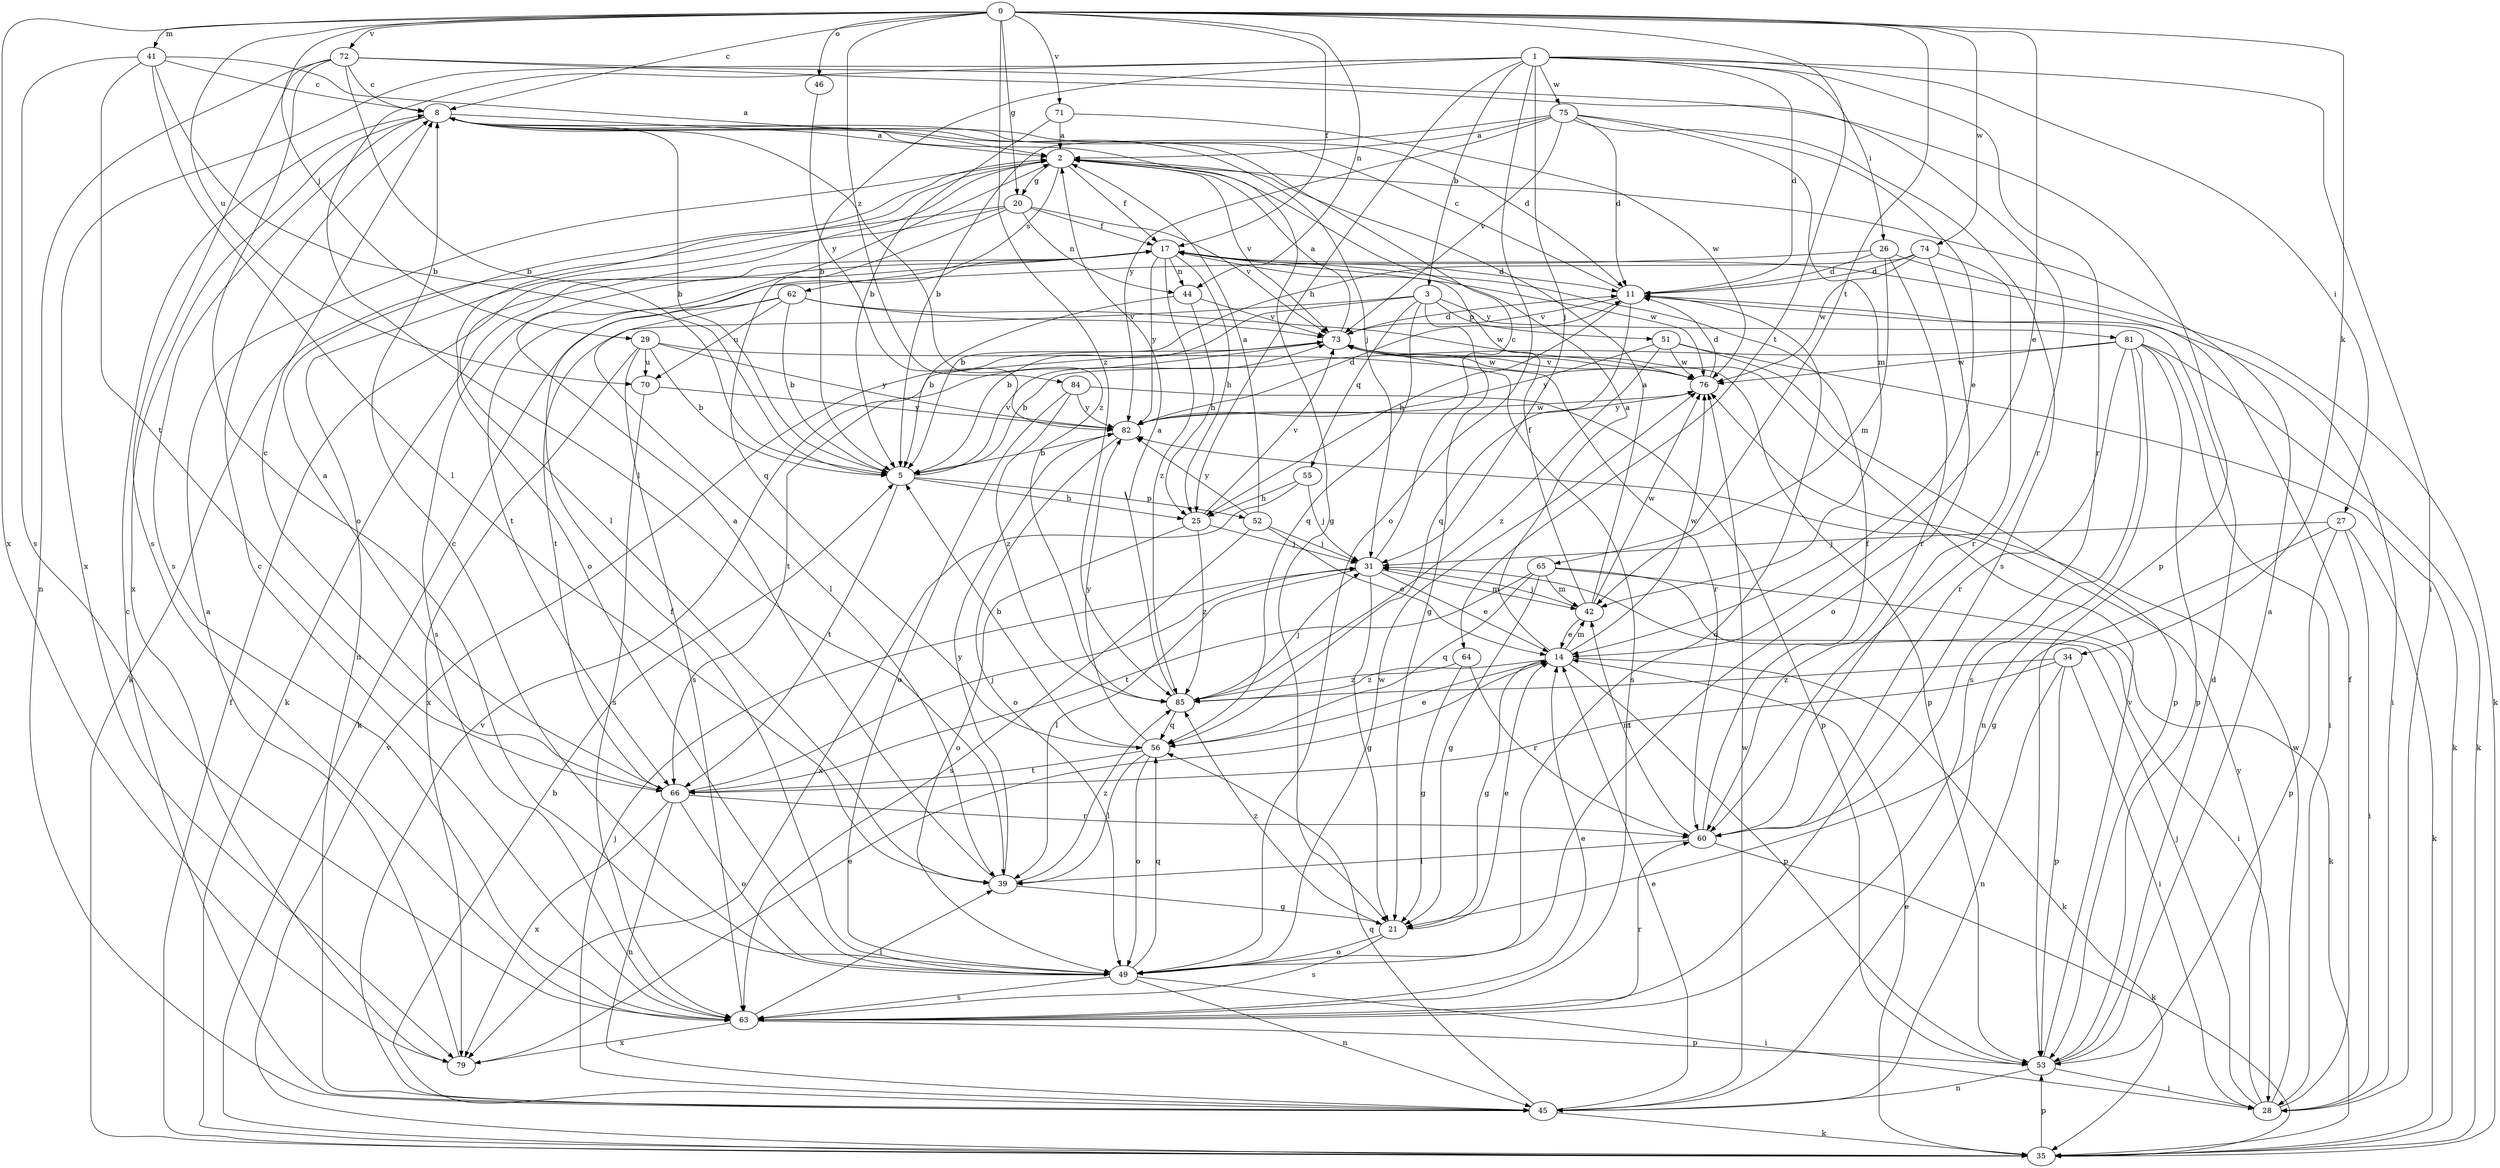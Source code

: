 strict digraph  {
0;
1;
2;
3;
5;
8;
11;
14;
17;
20;
21;
25;
26;
27;
28;
29;
31;
34;
35;
39;
41;
42;
44;
45;
46;
49;
51;
52;
53;
55;
56;
60;
62;
63;
64;
65;
66;
70;
71;
72;
73;
74;
75;
76;
79;
81;
82;
84;
85;
0 -> 8  [label=c];
0 -> 14  [label=e];
0 -> 17  [label=f];
0 -> 20  [label=g];
0 -> 29  [label=j];
0 -> 34  [label=k];
0 -> 41  [label=m];
0 -> 44  [label=n];
0 -> 46  [label=o];
0 -> 64  [label=t];
0 -> 65  [label=t];
0 -> 70  [label=u];
0 -> 71  [label=v];
0 -> 72  [label=v];
0 -> 74  [label=w];
0 -> 79  [label=x];
0 -> 84  [label=z];
0 -> 85  [label=z];
1 -> 3  [label=b];
1 -> 5  [label=b];
1 -> 11  [label=d];
1 -> 25  [label=h];
1 -> 26  [label=i];
1 -> 27  [label=i];
1 -> 28  [label=i];
1 -> 31  [label=j];
1 -> 39  [label=l];
1 -> 49  [label=o];
1 -> 60  [label=r];
1 -> 75  [label=w];
1 -> 79  [label=x];
2 -> 17  [label=f];
2 -> 20  [label=g];
2 -> 39  [label=l];
2 -> 49  [label=o];
2 -> 62  [label=s];
2 -> 73  [label=v];
3 -> 5  [label=b];
3 -> 21  [label=g];
3 -> 51  [label=p];
3 -> 55  [label=q];
3 -> 56  [label=q];
3 -> 66  [label=t];
3 -> 81  [label=y];
5 -> 25  [label=h];
5 -> 52  [label=p];
5 -> 66  [label=t];
5 -> 73  [label=v];
8 -> 2  [label=a];
8 -> 5  [label=b];
8 -> 11  [label=d];
8 -> 21  [label=g];
8 -> 31  [label=j];
8 -> 63  [label=s];
8 -> 79  [label=x];
8 -> 85  [label=z];
11 -> 8  [label=c];
11 -> 25  [label=h];
11 -> 28  [label=i];
11 -> 56  [label=q];
11 -> 73  [label=v];
14 -> 2  [label=a];
14 -> 21  [label=g];
14 -> 35  [label=k];
14 -> 42  [label=m];
14 -> 53  [label=p];
14 -> 76  [label=w];
14 -> 85  [label=z];
17 -> 11  [label=d];
17 -> 25  [label=h];
17 -> 35  [label=k];
17 -> 44  [label=n];
17 -> 63  [label=s];
17 -> 76  [label=w];
17 -> 82  [label=y];
17 -> 85  [label=z];
20 -> 17  [label=f];
20 -> 35  [label=k];
20 -> 44  [label=n];
20 -> 45  [label=n];
20 -> 56  [label=q];
20 -> 73  [label=v];
21 -> 14  [label=e];
21 -> 49  [label=o];
21 -> 63  [label=s];
21 -> 85  [label=z];
25 -> 31  [label=j];
25 -> 49  [label=o];
25 -> 73  [label=v];
25 -> 85  [label=z];
26 -> 11  [label=d];
26 -> 35  [label=k];
26 -> 42  [label=m];
26 -> 60  [label=r];
26 -> 66  [label=t];
27 -> 21  [label=g];
27 -> 28  [label=i];
27 -> 31  [label=j];
27 -> 35  [label=k];
27 -> 53  [label=p];
28 -> 17  [label=f];
28 -> 31  [label=j];
28 -> 76  [label=w];
28 -> 82  [label=y];
29 -> 5  [label=b];
29 -> 60  [label=r];
29 -> 63  [label=s];
29 -> 70  [label=u];
29 -> 79  [label=x];
29 -> 82  [label=y];
31 -> 8  [label=c];
31 -> 14  [label=e];
31 -> 21  [label=g];
31 -> 39  [label=l];
31 -> 42  [label=m];
34 -> 28  [label=i];
34 -> 45  [label=n];
34 -> 53  [label=p];
34 -> 66  [label=t];
34 -> 85  [label=z];
35 -> 14  [label=e];
35 -> 17  [label=f];
35 -> 53  [label=p];
35 -> 73  [label=v];
39 -> 2  [label=a];
39 -> 21  [label=g];
39 -> 82  [label=y];
39 -> 85  [label=z];
41 -> 2  [label=a];
41 -> 5  [label=b];
41 -> 8  [label=c];
41 -> 39  [label=l];
41 -> 63  [label=s];
41 -> 66  [label=t];
42 -> 2  [label=a];
42 -> 14  [label=e];
42 -> 17  [label=f];
42 -> 31  [label=j];
42 -> 76  [label=w];
44 -> 5  [label=b];
44 -> 25  [label=h];
44 -> 73  [label=v];
45 -> 5  [label=b];
45 -> 8  [label=c];
45 -> 14  [label=e];
45 -> 31  [label=j];
45 -> 35  [label=k];
45 -> 56  [label=q];
45 -> 73  [label=v];
45 -> 76  [label=w];
46 -> 82  [label=y];
49 -> 8  [label=c];
49 -> 11  [label=d];
49 -> 17  [label=f];
49 -> 28  [label=i];
49 -> 45  [label=n];
49 -> 56  [label=q];
49 -> 63  [label=s];
49 -> 76  [label=w];
51 -> 35  [label=k];
51 -> 53  [label=p];
51 -> 76  [label=w];
51 -> 82  [label=y];
51 -> 85  [label=z];
52 -> 2  [label=a];
52 -> 14  [label=e];
52 -> 31  [label=j];
52 -> 63  [label=s];
52 -> 82  [label=y];
53 -> 2  [label=a];
53 -> 11  [label=d];
53 -> 28  [label=i];
53 -> 45  [label=n];
53 -> 73  [label=v];
55 -> 25  [label=h];
55 -> 31  [label=j];
55 -> 79  [label=x];
56 -> 5  [label=b];
56 -> 14  [label=e];
56 -> 39  [label=l];
56 -> 49  [label=o];
56 -> 66  [label=t];
56 -> 82  [label=y];
60 -> 17  [label=f];
60 -> 35  [label=k];
60 -> 39  [label=l];
60 -> 42  [label=m];
62 -> 5  [label=b];
62 -> 35  [label=k];
62 -> 39  [label=l];
62 -> 70  [label=u];
62 -> 73  [label=v];
62 -> 76  [label=w];
63 -> 8  [label=c];
63 -> 14  [label=e];
63 -> 39  [label=l];
63 -> 53  [label=p];
63 -> 60  [label=r];
63 -> 79  [label=x];
64 -> 21  [label=g];
64 -> 60  [label=r];
64 -> 85  [label=z];
65 -> 21  [label=g];
65 -> 28  [label=i];
65 -> 35  [label=k];
65 -> 42  [label=m];
65 -> 56  [label=q];
65 -> 66  [label=t];
66 -> 2  [label=a];
66 -> 8  [label=c];
66 -> 31  [label=j];
66 -> 45  [label=n];
66 -> 49  [label=o];
66 -> 60  [label=r];
66 -> 79  [label=x];
70 -> 63  [label=s];
70 -> 82  [label=y];
71 -> 2  [label=a];
71 -> 5  [label=b];
71 -> 76  [label=w];
72 -> 5  [label=b];
72 -> 8  [label=c];
72 -> 45  [label=n];
72 -> 49  [label=o];
72 -> 53  [label=p];
72 -> 60  [label=r];
72 -> 63  [label=s];
73 -> 2  [label=a];
73 -> 11  [label=d];
73 -> 53  [label=p];
73 -> 63  [label=s];
73 -> 66  [label=t];
73 -> 76  [label=w];
74 -> 5  [label=b];
74 -> 11  [label=d];
74 -> 49  [label=o];
74 -> 60  [label=r];
74 -> 76  [label=w];
75 -> 2  [label=a];
75 -> 5  [label=b];
75 -> 11  [label=d];
75 -> 14  [label=e];
75 -> 42  [label=m];
75 -> 63  [label=s];
75 -> 73  [label=v];
75 -> 82  [label=y];
76 -> 11  [label=d];
76 -> 73  [label=v];
76 -> 82  [label=y];
79 -> 2  [label=a];
79 -> 14  [label=e];
81 -> 5  [label=b];
81 -> 28  [label=i];
81 -> 35  [label=k];
81 -> 45  [label=n];
81 -> 53  [label=p];
81 -> 60  [label=r];
81 -> 63  [label=s];
81 -> 76  [label=w];
82 -> 5  [label=b];
82 -> 11  [label=d];
82 -> 49  [label=o];
82 -> 76  [label=w];
84 -> 49  [label=o];
84 -> 53  [label=p];
84 -> 82  [label=y];
84 -> 85  [label=z];
85 -> 2  [label=a];
85 -> 31  [label=j];
85 -> 56  [label=q];
}
